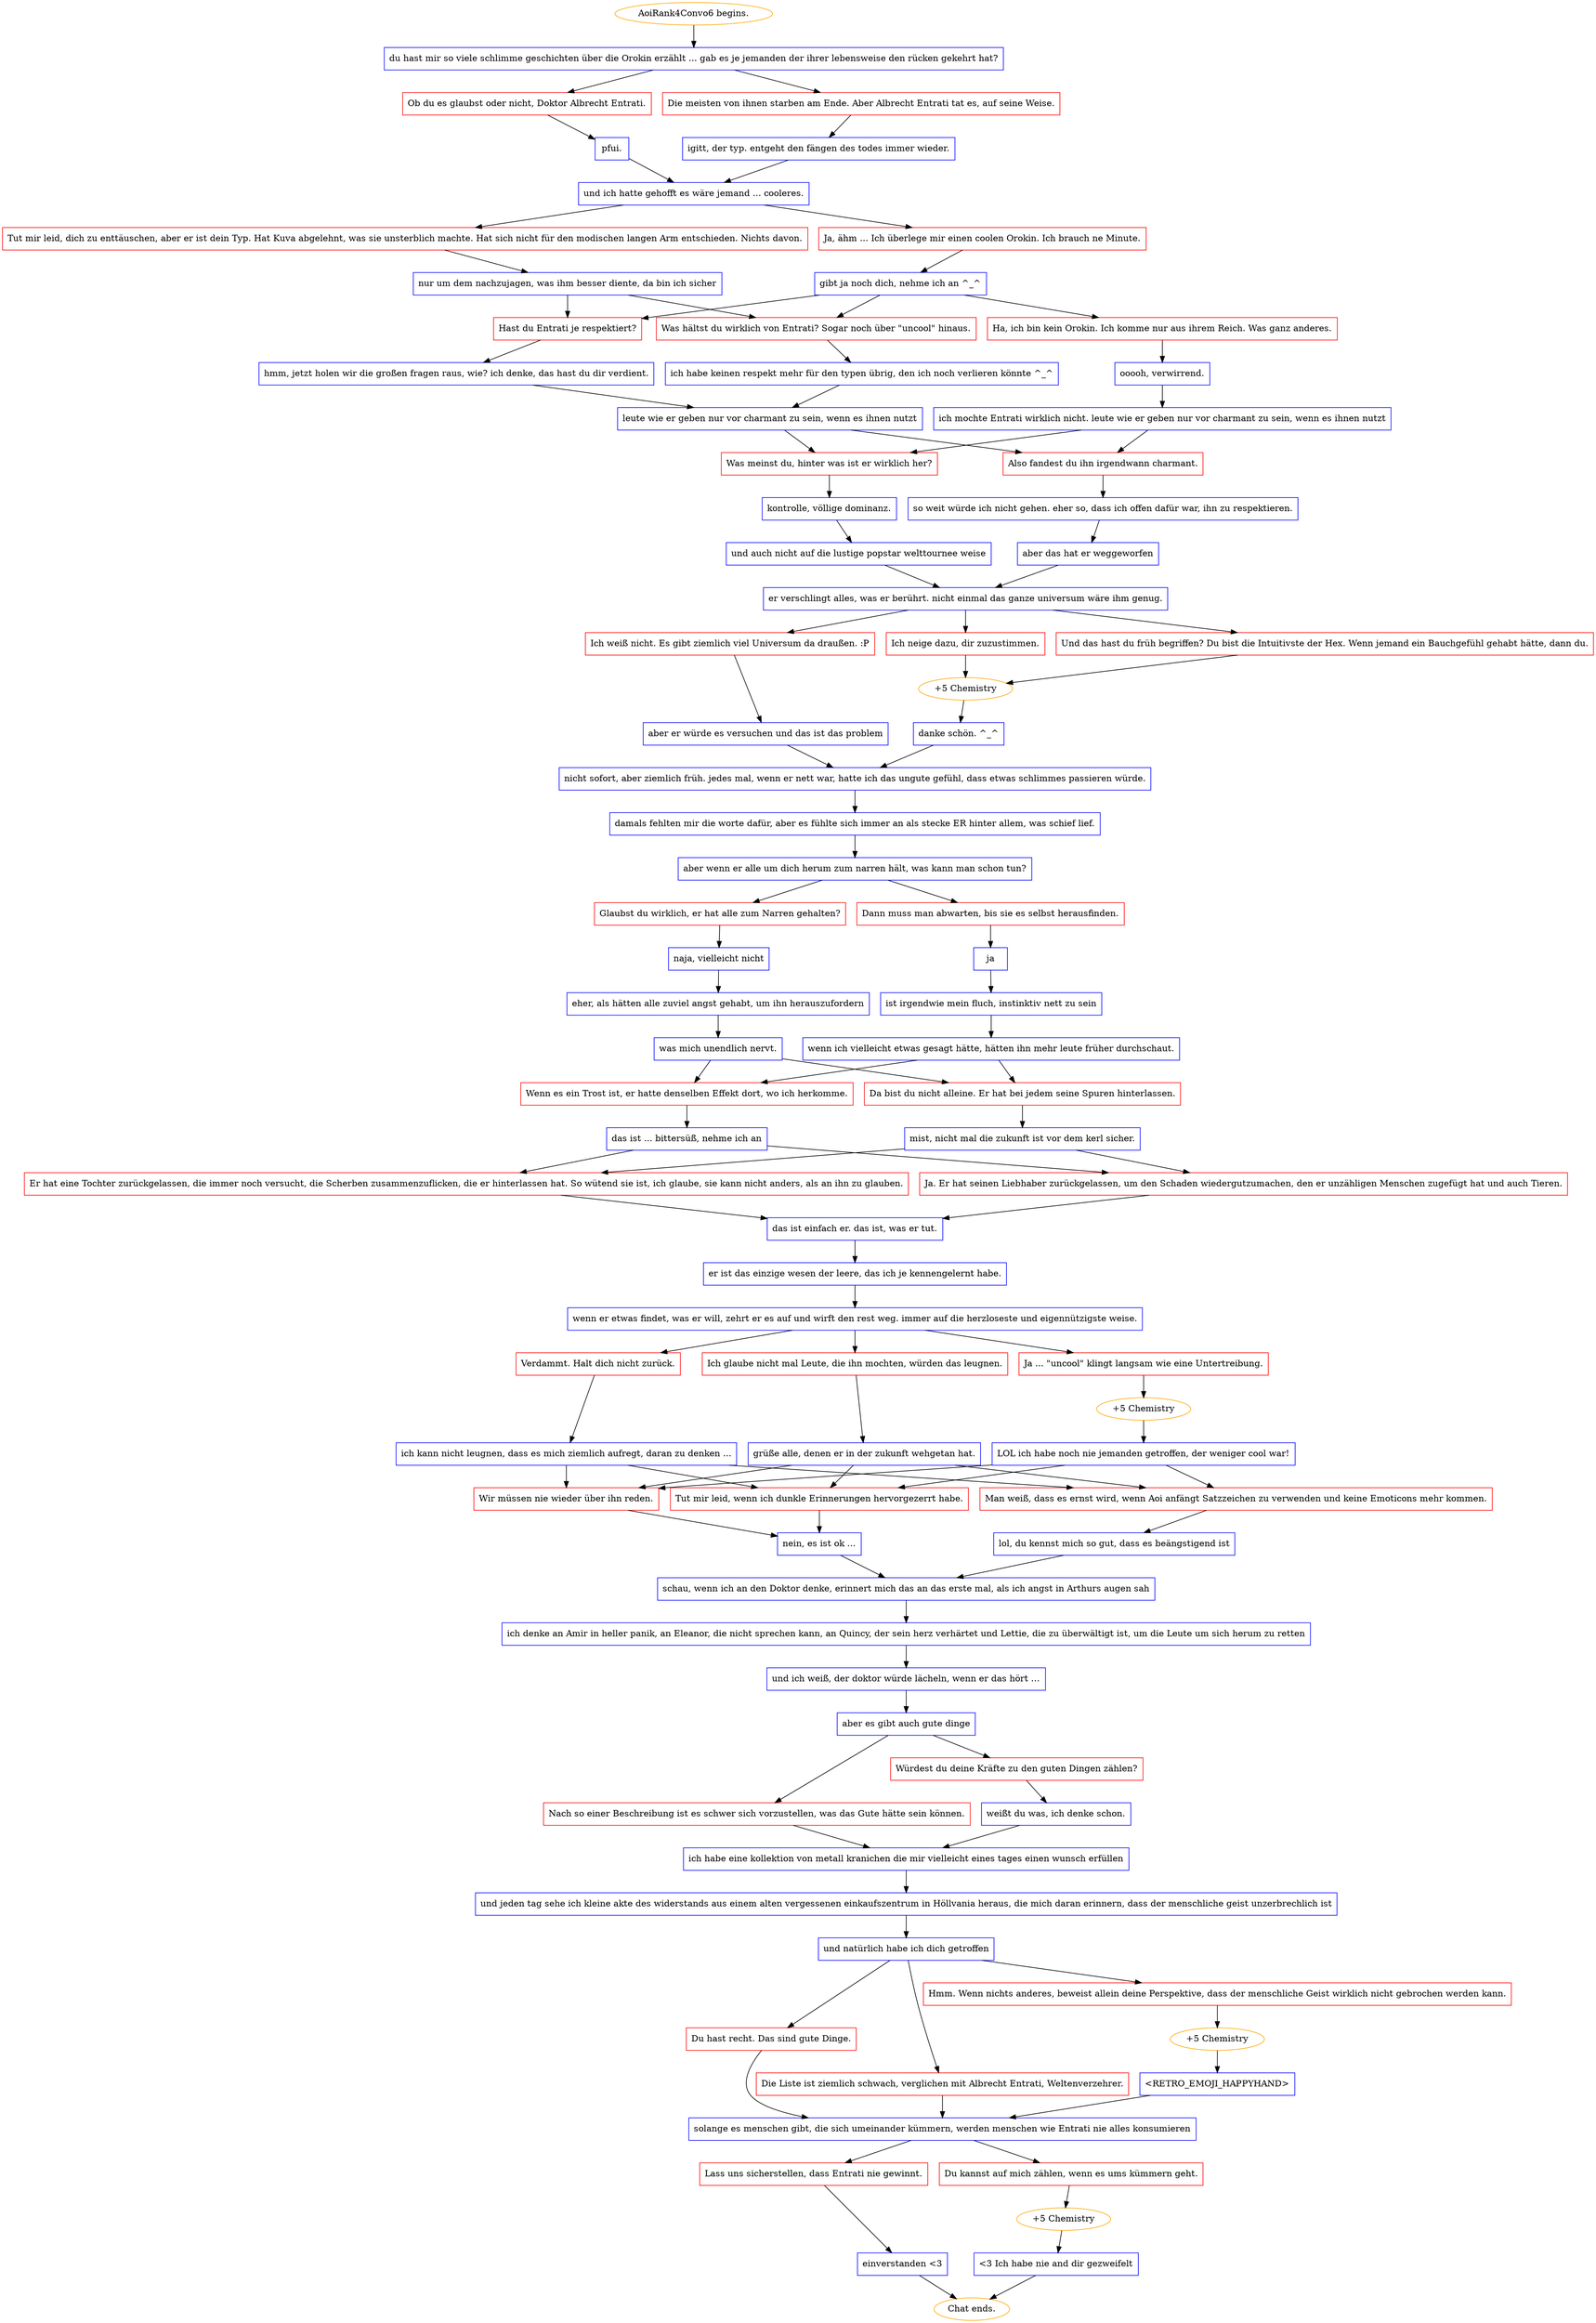 digraph {
	"AoiRank4Convo6 begins." [color=orange];
		"AoiRank4Convo6 begins." -> j3135271593;
	j3135271593 [label="du hast mir so viele schlimme geschichten über die Orokin erzählt ... gab es je jemanden der ihrer lebensweise den rücken gekehrt hat?",shape=box,color=blue];
		j3135271593 -> j1025529221;
		j3135271593 -> j937146795;
	j1025529221 [label="Ob du es glaubst oder nicht, Doktor Albrecht Entrati.",shape=box,color=red];
		j1025529221 -> j2053110997;
	j937146795 [label="Die meisten von ihnen starben am Ende. Aber Albrecht Entrati tat es, auf seine Weise.",shape=box,color=red];
		j937146795 -> j2094662268;
	j2053110997 [label="pfui.",shape=box,color=blue];
		j2053110997 -> j3538625647;
	j2094662268 [label="igitt, der typ. entgeht den fängen des todes immer wieder.",shape=box,color=blue];
		j2094662268 -> j3538625647;
	j3538625647 [label="und ich hatte gehofft es wäre jemand ... cooleres.",shape=box,color=blue];
		j3538625647 -> j2534755337;
		j3538625647 -> j1528263835;
	j2534755337 [label="Tut mir leid, dich zu enttäuschen, aber er ist dein Typ. Hat Kuva abgelehnt, was sie unsterblich machte. Hat sich nicht für den modischen langen Arm entschieden. Nichts davon.",shape=box,color=red];
		j2534755337 -> j1083988137;
	j1528263835 [label="Ja, ähm ... Ich überlege mir einen coolen Orokin. Ich brauch ne Minute.",shape=box,color=red];
		j1528263835 -> j3485060815;
	j1083988137 [label="nur um dem nachzujagen, was ihm besser diente, da bin ich sicher",shape=box,color=blue];
		j1083988137 -> j4032518346;
		j1083988137 -> j2569181197;
	j3485060815 [label="gibt ja noch dich, nehme ich an ^_^",shape=box,color=blue];
		j3485060815 -> j4032518346;
		j3485060815 -> j2569181197;
		j3485060815 -> j2032656577;
	j4032518346 [label="Hast du Entrati je respektiert?",shape=box,color=red];
		j4032518346 -> j2369135430;
	j2569181197 [label="Was hältst du wirklich von Entrati? Sogar noch über \"uncool\" hinaus.",shape=box,color=red];
		j2569181197 -> j479011135;
	j2032656577 [label="Ha, ich bin kein Orokin. Ich komme nur aus ihrem Reich. Was ganz anderes.",shape=box,color=red];
		j2032656577 -> j1342882789;
	j2369135430 [label="hmm, jetzt holen wir die großen fragen raus, wie? ich denke, das hast du dir verdient.",shape=box,color=blue];
		j2369135430 -> j1762269326;
	j479011135 [label="ich habe keinen respekt mehr für den typen übrig, den ich noch verlieren könnte ^_^",shape=box,color=blue];
		j479011135 -> j1762269326;
	j1342882789 [label="ooooh, verwirrend.",shape=box,color=blue];
		j1342882789 -> j215537944;
	j1762269326 [label="leute wie er geben nur vor charmant zu sein, wenn es ihnen nutzt",shape=box,color=blue];
		j1762269326 -> j3744543897;
		j1762269326 -> j3122973844;
	j215537944 [label="ich mochte Entrati wirklich nicht. leute wie er geben nur vor charmant zu sein, wenn es ihnen nutzt",shape=box,color=blue];
		j215537944 -> j3744543897;
		j215537944 -> j3122973844;
	j3744543897 [label="Was meinst du, hinter was ist er wirklich her?",shape=box,color=red];
		j3744543897 -> j2150137780;
	j3122973844 [label="Also fandest du ihn irgendwann charmant.",shape=box,color=red];
		j3122973844 -> j3808092906;
	j2150137780 [label="kontrolle, völlige dominanz.",shape=box,color=blue];
		j2150137780 -> j3813935332;
	j3808092906 [label="so weit würde ich nicht gehen. eher so, dass ich offen dafür war, ihn zu respektieren.",shape=box,color=blue];
		j3808092906 -> j1969700269;
	j3813935332 [label="und auch nicht auf die lustige popstar welttournee weise",shape=box,color=blue];
		j3813935332 -> j3207396599;
	j1969700269 [label="aber das hat er weggeworfen",shape=box,color=blue];
		j1969700269 -> j3207396599;
	j3207396599 [label="er verschlingt alles, was er berührt. nicht einmal das ganze universum wäre ihm genug.",shape=box,color=blue];
		j3207396599 -> j2176669460;
		j3207396599 -> j1654239813;
		j3207396599 -> j2558496518;
	j2176669460 [label="Und das hast du früh begriffen? Du bist die Intuitivste der Hex. Wenn jemand ein Bauchgefühl gehabt hätte, dann du.",shape=box,color=red];
		j2176669460 -> j966410117;
	j1654239813 [label="Ich neige dazu, dir zuzustimmen.",shape=box,color=red];
		j1654239813 -> j966410117;
	j2558496518 [label="Ich weiß nicht. Es gibt ziemlich viel Universum da draußen. :P",shape=box,color=red];
		j2558496518 -> j3544508752;
	j966410117 [label="+5 Chemistry",color=orange];
		j966410117 -> j4067309605;
	j3544508752 [label="aber er würde es versuchen und das ist das problem",shape=box,color=blue];
		j3544508752 -> j2430562509;
	j4067309605 [label="danke schön. ^_^",shape=box,color=blue];
		j4067309605 -> j2430562509;
	j2430562509 [label="nicht sofort, aber ziemlich früh. jedes mal, wenn er nett war, hatte ich das ungute gefühl, dass etwas schlimmes passieren würde.",shape=box,color=blue];
		j2430562509 -> j4027554830;
	j4027554830 [label="damals fehlten mir die worte dafür, aber es fühlte sich immer an als stecke ER hinter allem, was schief lief.",shape=box,color=blue];
		j4027554830 -> j1193364094;
	j1193364094 [label="aber wenn er alle um dich herum zum narren hält, was kann man schon tun?",shape=box,color=blue];
		j1193364094 -> j4251996047;
		j1193364094 -> j91583122;
	j4251996047 [label="Glaubst du wirklich, er hat alle zum Narren gehalten?",shape=box,color=red];
		j4251996047 -> j461088659;
	j91583122 [label="Dann muss man abwarten, bis sie es selbst herausfinden.",shape=box,color=red];
		j91583122 -> j985566694;
	j461088659 [label="naja, vielleicht nicht",shape=box,color=blue];
		j461088659 -> j2753318336;
	j985566694 [label="ja",shape=box,color=blue];
		j985566694 -> j189160531;
	j2753318336 [label="eher, als hätten alle zuviel angst gehabt, um ihn herauszufordern",shape=box,color=blue];
		j2753318336 -> j1418146905;
	j189160531 [label="ist irgendwie mein fluch, instinktiv nett zu sein",shape=box,color=blue];
		j189160531 -> j3678866969;
	j1418146905 [label="was mich unendlich nervt.",shape=box,color=blue];
		j1418146905 -> j3251547556;
		j1418146905 -> j276332673;
	j3678866969 [label="wenn ich vielleicht etwas gesagt hätte, hätten ihn mehr leute früher durchschaut.",shape=box,color=blue];
		j3678866969 -> j3251547556;
		j3678866969 -> j276332673;
	j3251547556 [label="Wenn es ein Trost ist, er hatte denselben Effekt dort, wo ich herkomme.",shape=box,color=red];
		j3251547556 -> j4125461055;
	j276332673 [label="Da bist du nicht alleine. Er hat bei jedem seine Spuren hinterlassen.",shape=box,color=red];
		j276332673 -> j3076984788;
	j4125461055 [label="das ist ... bittersüß, nehme ich an",shape=box,color=blue];
		j4125461055 -> j3072484685;
		j4125461055 -> j2819546177;
	j3076984788 [label="mist, nicht mal die zukunft ist vor dem kerl sicher.",shape=box,color=blue];
		j3076984788 -> j3072484685;
		j3076984788 -> j2819546177;
	j3072484685 [label="Er hat eine Tochter zurückgelassen, die immer noch versucht, die Scherben zusammenzuflicken, die er hinterlassen hat. So wütend sie ist, ich glaube, sie kann nicht anders, als an ihn zu glauben.",shape=box,color=red];
		j3072484685 -> j4079717391;
	j2819546177 [label="Ja. Er hat seinen Liebhaber zurückgelassen, um den Schaden wiedergutzumachen, den er unzähligen Menschen zugefügt hat und auch Tieren.",shape=box,color=red];
		j2819546177 -> j4079717391;
	j4079717391 [label="das ist einfach er. das ist, was er tut.",shape=box,color=blue];
		j4079717391 -> j4025758192;
	j4025758192 [label="er ist das einzige wesen der leere, das ich je kennengelernt habe.",shape=box,color=blue];
		j4025758192 -> j3146234400;
	j3146234400 [label="wenn er etwas findet, was er will, zehrt er es auf und wirft den rest weg. immer auf die herzloseste und eigennützigste weise.",shape=box,color=blue];
		j3146234400 -> j3590667438;
		j3146234400 -> j101565663;
		j3146234400 -> j3044767827;
	j3590667438 [label="Ja ... \"uncool\" klingt langsam wie eine Untertreibung.",shape=box,color=red];
		j3590667438 -> j1891465234;
	j101565663 [label="Verdammt. Halt dich nicht zurück.",shape=box,color=red];
		j101565663 -> j1550943409;
	j3044767827 [label="Ich glaube nicht mal Leute, die ihn mochten, würden das leugnen.",shape=box,color=red];
		j3044767827 -> j2614305622;
	j1891465234 [label="+5 Chemistry",color=orange];
		j1891465234 -> j1765417809;
	j1550943409 [label="ich kann nicht leugnen, dass es mich ziemlich aufregt, daran zu denken ...",shape=box,color=blue];
		j1550943409 -> j1686342474;
		j1550943409 -> j2449310531;
		j1550943409 -> j1992205540;
	j2614305622 [label="grüße alle, denen er in der zukunft wehgetan hat.",shape=box,color=blue];
		j2614305622 -> j1686342474;
		j2614305622 -> j2449310531;
		j2614305622 -> j1992205540;
	j1765417809 [label="LOL ich habe noch nie jemanden getroffen, der weniger cool war!",shape=box,color=blue];
		j1765417809 -> j1686342474;
		j1765417809 -> j2449310531;
		j1765417809 -> j1992205540;
	j1686342474 [label="Tut mir leid, wenn ich dunkle Erinnerungen hervorgezerrt habe.",shape=box,color=red];
		j1686342474 -> j231923899;
	j2449310531 [label="Wir müssen nie wieder über ihn reden.",shape=box,color=red];
		j2449310531 -> j231923899;
	j1992205540 [label="Man weiß, dass es ernst wird, wenn Aoi anfängt Satzzeichen zu verwenden und keine Emoticons mehr kommen.",shape=box,color=red];
		j1992205540 -> j216261092;
	j231923899 [label="nein, es ist ok ...",shape=box,color=blue];
		j231923899 -> j2132896060;
	j216261092 [label="lol, du kennst mich so gut, dass es beängstigend ist",shape=box,color=blue];
		j216261092 -> j2132896060;
	j2132896060 [label="schau, wenn ich an den Doktor denke, erinnert mich das an das erste mal, als ich angst in Arthurs augen sah",shape=box,color=blue];
		j2132896060 -> j3385474839;
	j3385474839 [label="ich denke an Amir in heller panik, an Eleanor, die nicht sprechen kann, an Quincy, der sein herz verhärtet und Lettie, die zu überwältigt ist, um die Leute um sich herum zu retten",shape=box,color=blue];
		j3385474839 -> j1181937355;
	j1181937355 [label="und ich weiß, der doktor würde lächeln, wenn er das hört …",shape=box,color=blue];
		j1181937355 -> j761707603;
	j761707603 [label="aber es gibt auch gute dinge",shape=box,color=blue];
		j761707603 -> j1656177654;
		j761707603 -> j2735036493;
	j1656177654 [label="Nach so einer Beschreibung ist es schwer sich vorzustellen, was das Gute hätte sein können.",shape=box,color=red];
		j1656177654 -> j233856621;
	j2735036493 [label="Würdest du deine Kräfte zu den guten Dingen zählen?",shape=box,color=red];
		j2735036493 -> j332596922;
	j233856621 [label="ich habe eine kollektion von metall kranichen die mir vielleicht eines tages einen wunsch erfüllen",shape=box,color=blue];
		j233856621 -> j1464839084;
	j332596922 [label="weißt du was, ich denke schon.",shape=box,color=blue];
		j332596922 -> j233856621;
	j1464839084 [label="und jeden tag sehe ich kleine akte des widerstands aus einem alten vergessenen einkaufszentrum in Höllvania heraus, die mich daran erinnern, dass der menschliche geist unzerbrechlich ist",shape=box,color=blue];
		j1464839084 -> j2309020207;
	j2309020207 [label="und natürlich habe ich dich getroffen",shape=box,color=blue];
		j2309020207 -> j1018014426;
		j2309020207 -> j1519607019;
		j2309020207 -> j991787008;
	j1018014426 [label="Hmm. Wenn nichts anderes, beweist allein deine Perspektive, dass der menschliche Geist wirklich nicht gebrochen werden kann.",shape=box,color=red];
		j1018014426 -> j1569407801;
	j1519607019 [label="Du hast recht. Das sind gute Dinge.",shape=box,color=red];
		j1519607019 -> j175002856;
	j991787008 [label="Die Liste ist ziemlich schwach, verglichen mit Albrecht Entrati, Weltenverzehrer.",shape=box,color=red];
		j991787008 -> j175002856;
	j1569407801 [label="+5 Chemistry",color=orange];
		j1569407801 -> j3579575476;
	j175002856 [label="solange es menschen gibt, die sich umeinander kümmern, werden menschen wie Entrati nie alles konsumieren",shape=box,color=blue];
		j175002856 -> j1023007083;
		j175002856 -> j4086454689;
	j3579575476 [label="<RETRO_EMOJI_HAPPYHAND>",shape=box,color=blue];
		j3579575476 -> j175002856;
	j1023007083 [label="Lass uns sicherstellen, dass Entrati nie gewinnt.",shape=box,color=red];
		j1023007083 -> j809147250;
	j4086454689 [label="Du kannst auf mich zählen, wenn es ums kümmern geht.",shape=box,color=red];
		j4086454689 -> j1893478077;
	j809147250 [label="einverstanden <3",shape=box,color=blue];
		j809147250 -> "Chat ends.";
	j1893478077 [label="+5 Chemistry",color=orange];
		j1893478077 -> j2577334582;
	"Chat ends." [color=orange];
	j2577334582 [label="<3 Ich habe nie and dir gezweifelt",shape=box,color=blue];
		j2577334582 -> "Chat ends.";
}